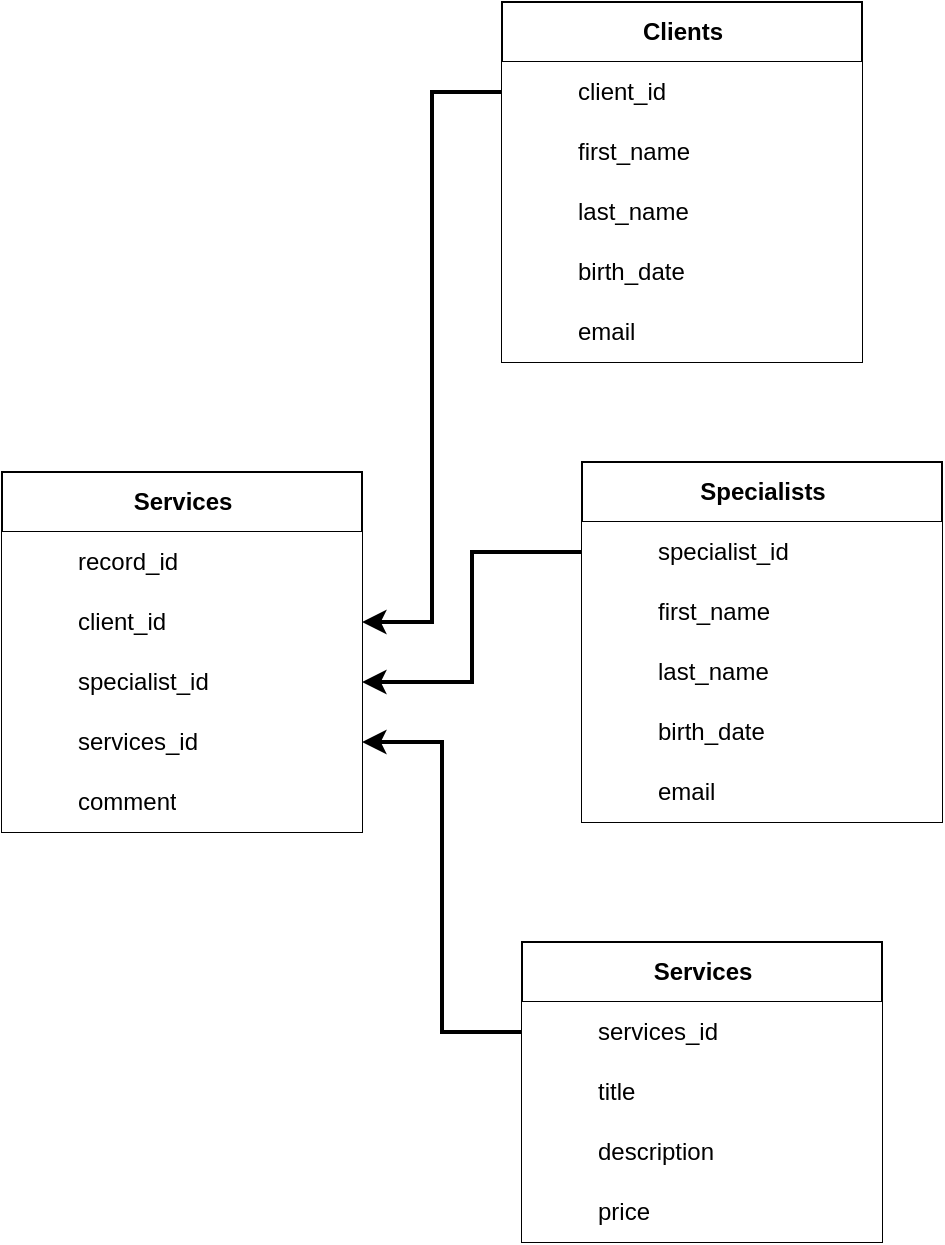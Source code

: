 <mxfile version="28.2.3">
  <diagram name="Страница — 1" id="4E6pl_-c8sywDAj6f28S">
    <mxGraphModel dx="1554" dy="943" grid="1" gridSize="10" guides="1" tooltips="1" connect="1" arrows="1" fold="1" page="1" pageScale="1" pageWidth="827" pageHeight="1169" background="light-dark(#FFFFFF,#FFE6CC)" math="0" shadow="0">
      <root>
        <mxCell id="0" />
        <mxCell id="1" parent="0" />
        <mxCell id="oYFMy3Xz7sNt4NmInrno-1" value="Clients" style="shape=table;startSize=30;container=1;collapsible=1;childLayout=tableLayout;fixedRows=1;rowLines=0;fontStyle=1;align=center;resizeLast=1;html=1;labelBackgroundColor=none;" vertex="1" parent="1">
          <mxGeometry x="430" y="110" width="180" height="180" as="geometry">
            <mxRectangle x="60" y="290" width="80" height="30" as="alternateBounds" />
          </mxGeometry>
        </mxCell>
        <mxCell id="oYFMy3Xz7sNt4NmInrno-5" value="" style="shape=tableRow;horizontal=0;startSize=0;swimlaneHead=0;swimlaneBody=0;collapsible=0;dropTarget=0;points=[[0,0.5],[1,0.5]];portConstraint=eastwest;top=0;left=0;right=0;bottom=0;labelBackgroundColor=none;" vertex="1" parent="oYFMy3Xz7sNt4NmInrno-1">
          <mxGeometry y="30" width="180" height="30" as="geometry" />
        </mxCell>
        <mxCell id="oYFMy3Xz7sNt4NmInrno-6" value="" style="shape=partialRectangle;connectable=0;top=0;left=0;bottom=0;right=0;editable=1;overflow=hidden;whiteSpace=wrap;html=1;labelBackgroundColor=none;" vertex="1" parent="oYFMy3Xz7sNt4NmInrno-5">
          <mxGeometry width="30" height="30" as="geometry">
            <mxRectangle width="30" height="30" as="alternateBounds" />
          </mxGeometry>
        </mxCell>
        <mxCell id="oYFMy3Xz7sNt4NmInrno-7" value="client_id" style="shape=partialRectangle;connectable=0;top=0;left=0;bottom=0;right=0;align=left;spacingLeft=6;overflow=hidden;whiteSpace=wrap;html=1;labelBackgroundColor=none;" vertex="1" parent="oYFMy3Xz7sNt4NmInrno-5">
          <mxGeometry x="30" width="150" height="30" as="geometry">
            <mxRectangle width="150" height="30" as="alternateBounds" />
          </mxGeometry>
        </mxCell>
        <mxCell id="oYFMy3Xz7sNt4NmInrno-8" value="" style="shape=tableRow;horizontal=0;startSize=0;swimlaneHead=0;swimlaneBody=0;collapsible=0;dropTarget=0;points=[[0,0.5],[1,0.5]];portConstraint=eastwest;top=0;left=0;right=0;bottom=0;labelBackgroundColor=none;" vertex="1" parent="oYFMy3Xz7sNt4NmInrno-1">
          <mxGeometry y="60" width="180" height="30" as="geometry" />
        </mxCell>
        <mxCell id="oYFMy3Xz7sNt4NmInrno-9" value="" style="shape=partialRectangle;connectable=0;top=0;left=0;bottom=0;right=0;editable=1;overflow=hidden;whiteSpace=wrap;html=1;labelBackgroundColor=none;" vertex="1" parent="oYFMy3Xz7sNt4NmInrno-8">
          <mxGeometry width="30" height="30" as="geometry">
            <mxRectangle width="30" height="30" as="alternateBounds" />
          </mxGeometry>
        </mxCell>
        <mxCell id="oYFMy3Xz7sNt4NmInrno-10" value="first_name" style="shape=partialRectangle;connectable=0;top=0;left=0;bottom=0;right=0;align=left;spacingLeft=6;overflow=hidden;whiteSpace=wrap;html=1;labelBackgroundColor=none;" vertex="1" parent="oYFMy3Xz7sNt4NmInrno-8">
          <mxGeometry x="30" width="150" height="30" as="geometry">
            <mxRectangle width="150" height="30" as="alternateBounds" />
          </mxGeometry>
        </mxCell>
        <mxCell id="oYFMy3Xz7sNt4NmInrno-11" value="" style="shape=tableRow;horizontal=0;startSize=0;swimlaneHead=0;swimlaneBody=0;collapsible=0;dropTarget=0;points=[[0,0.5],[1,0.5]];portConstraint=eastwest;top=0;left=0;right=0;bottom=0;labelBackgroundColor=none;" vertex="1" parent="oYFMy3Xz7sNt4NmInrno-1">
          <mxGeometry y="90" width="180" height="30" as="geometry" />
        </mxCell>
        <mxCell id="oYFMy3Xz7sNt4NmInrno-12" value="" style="shape=partialRectangle;connectable=0;top=0;left=0;bottom=0;right=0;editable=1;overflow=hidden;whiteSpace=wrap;html=1;labelBackgroundColor=none;" vertex="1" parent="oYFMy3Xz7sNt4NmInrno-11">
          <mxGeometry width="30" height="30" as="geometry">
            <mxRectangle width="30" height="30" as="alternateBounds" />
          </mxGeometry>
        </mxCell>
        <mxCell id="oYFMy3Xz7sNt4NmInrno-13" value="last_name" style="shape=partialRectangle;connectable=0;top=0;left=0;bottom=0;right=0;align=left;spacingLeft=6;overflow=hidden;whiteSpace=wrap;html=1;labelBackgroundColor=none;" vertex="1" parent="oYFMy3Xz7sNt4NmInrno-11">
          <mxGeometry x="30" width="150" height="30" as="geometry">
            <mxRectangle width="150" height="30" as="alternateBounds" />
          </mxGeometry>
        </mxCell>
        <mxCell id="oYFMy3Xz7sNt4NmInrno-54" value="" style="shape=tableRow;horizontal=0;startSize=0;swimlaneHead=0;swimlaneBody=0;collapsible=0;dropTarget=0;points=[[0,0.5],[1,0.5]];portConstraint=eastwest;top=0;left=0;right=0;bottom=0;labelBackgroundColor=none;" vertex="1" parent="oYFMy3Xz7sNt4NmInrno-1">
          <mxGeometry y="120" width="180" height="30" as="geometry" />
        </mxCell>
        <mxCell id="oYFMy3Xz7sNt4NmInrno-55" value="" style="shape=partialRectangle;connectable=0;top=0;left=0;bottom=0;right=0;editable=1;overflow=hidden;whiteSpace=wrap;html=1;labelBackgroundColor=none;" vertex="1" parent="oYFMy3Xz7sNt4NmInrno-54">
          <mxGeometry width="30" height="30" as="geometry">
            <mxRectangle width="30" height="30" as="alternateBounds" />
          </mxGeometry>
        </mxCell>
        <mxCell id="oYFMy3Xz7sNt4NmInrno-56" value="birth_date" style="shape=partialRectangle;connectable=0;top=0;left=0;bottom=0;right=0;align=left;spacingLeft=6;overflow=hidden;whiteSpace=wrap;html=1;labelBackgroundColor=none;" vertex="1" parent="oYFMy3Xz7sNt4NmInrno-54">
          <mxGeometry x="30" width="150" height="30" as="geometry">
            <mxRectangle width="150" height="30" as="alternateBounds" />
          </mxGeometry>
        </mxCell>
        <mxCell id="oYFMy3Xz7sNt4NmInrno-70" value="" style="shape=tableRow;horizontal=0;startSize=0;swimlaneHead=0;swimlaneBody=0;collapsible=0;dropTarget=0;points=[[0,0.5],[1,0.5]];portConstraint=eastwest;top=0;left=0;right=0;bottom=0;labelBackgroundColor=none;" vertex="1" parent="oYFMy3Xz7sNt4NmInrno-1">
          <mxGeometry y="150" width="180" height="30" as="geometry" />
        </mxCell>
        <mxCell id="oYFMy3Xz7sNt4NmInrno-71" value="" style="shape=partialRectangle;connectable=0;top=0;left=0;bottom=0;right=0;editable=1;overflow=hidden;whiteSpace=wrap;html=1;labelBackgroundColor=none;" vertex="1" parent="oYFMy3Xz7sNt4NmInrno-70">
          <mxGeometry width="30" height="30" as="geometry">
            <mxRectangle width="30" height="30" as="alternateBounds" />
          </mxGeometry>
        </mxCell>
        <mxCell id="oYFMy3Xz7sNt4NmInrno-72" value="email" style="shape=partialRectangle;connectable=0;top=0;left=0;bottom=0;right=0;align=left;spacingLeft=6;overflow=hidden;whiteSpace=wrap;html=1;labelBackgroundColor=none;" vertex="1" parent="oYFMy3Xz7sNt4NmInrno-70">
          <mxGeometry x="30" width="150" height="30" as="geometry">
            <mxRectangle width="150" height="30" as="alternateBounds" />
          </mxGeometry>
        </mxCell>
        <mxCell id="oYFMy3Xz7sNt4NmInrno-73" value="Specialists" style="shape=table;startSize=30;container=1;collapsible=1;childLayout=tableLayout;fixedRows=1;rowLines=0;fontStyle=1;align=center;resizeLast=1;html=1;labelBackgroundColor=none;" vertex="1" parent="1">
          <mxGeometry x="470" y="340" width="180" height="180" as="geometry">
            <mxRectangle x="60" y="290" width="80" height="30" as="alternateBounds" />
          </mxGeometry>
        </mxCell>
        <mxCell id="oYFMy3Xz7sNt4NmInrno-74" value="" style="shape=tableRow;horizontal=0;startSize=0;swimlaneHead=0;swimlaneBody=0;collapsible=0;dropTarget=0;points=[[0,0.5],[1,0.5]];portConstraint=eastwest;top=0;left=0;right=0;bottom=0;labelBackgroundColor=none;" vertex="1" parent="oYFMy3Xz7sNt4NmInrno-73">
          <mxGeometry y="30" width="180" height="30" as="geometry" />
        </mxCell>
        <mxCell id="oYFMy3Xz7sNt4NmInrno-75" value="" style="shape=partialRectangle;connectable=0;top=0;left=0;bottom=0;right=0;editable=1;overflow=hidden;whiteSpace=wrap;html=1;labelBackgroundColor=none;" vertex="1" parent="oYFMy3Xz7sNt4NmInrno-74">
          <mxGeometry width="30" height="30" as="geometry">
            <mxRectangle width="30" height="30" as="alternateBounds" />
          </mxGeometry>
        </mxCell>
        <mxCell id="oYFMy3Xz7sNt4NmInrno-76" value="specialist_id" style="shape=partialRectangle;connectable=0;top=0;left=0;bottom=0;right=0;align=left;spacingLeft=6;overflow=hidden;whiteSpace=wrap;html=1;labelBackgroundColor=none;" vertex="1" parent="oYFMy3Xz7sNt4NmInrno-74">
          <mxGeometry x="30" width="150" height="30" as="geometry">
            <mxRectangle width="150" height="30" as="alternateBounds" />
          </mxGeometry>
        </mxCell>
        <mxCell id="oYFMy3Xz7sNt4NmInrno-77" value="" style="shape=tableRow;horizontal=0;startSize=0;swimlaneHead=0;swimlaneBody=0;collapsible=0;dropTarget=0;points=[[0,0.5],[1,0.5]];portConstraint=eastwest;top=0;left=0;right=0;bottom=0;labelBackgroundColor=none;" vertex="1" parent="oYFMy3Xz7sNt4NmInrno-73">
          <mxGeometry y="60" width="180" height="30" as="geometry" />
        </mxCell>
        <mxCell id="oYFMy3Xz7sNt4NmInrno-78" value="" style="shape=partialRectangle;connectable=0;top=0;left=0;bottom=0;right=0;editable=1;overflow=hidden;whiteSpace=wrap;html=1;labelBackgroundColor=none;" vertex="1" parent="oYFMy3Xz7sNt4NmInrno-77">
          <mxGeometry width="30" height="30" as="geometry">
            <mxRectangle width="30" height="30" as="alternateBounds" />
          </mxGeometry>
        </mxCell>
        <mxCell id="oYFMy3Xz7sNt4NmInrno-79" value="first_name" style="shape=partialRectangle;connectable=0;top=0;left=0;bottom=0;right=0;align=left;spacingLeft=6;overflow=hidden;whiteSpace=wrap;html=1;labelBackgroundColor=none;" vertex="1" parent="oYFMy3Xz7sNt4NmInrno-77">
          <mxGeometry x="30" width="150" height="30" as="geometry">
            <mxRectangle width="150" height="30" as="alternateBounds" />
          </mxGeometry>
        </mxCell>
        <mxCell id="oYFMy3Xz7sNt4NmInrno-80" value="" style="shape=tableRow;horizontal=0;startSize=0;swimlaneHead=0;swimlaneBody=0;collapsible=0;dropTarget=0;points=[[0,0.5],[1,0.5]];portConstraint=eastwest;top=0;left=0;right=0;bottom=0;labelBackgroundColor=none;" vertex="1" parent="oYFMy3Xz7sNt4NmInrno-73">
          <mxGeometry y="90" width="180" height="30" as="geometry" />
        </mxCell>
        <mxCell id="oYFMy3Xz7sNt4NmInrno-81" value="" style="shape=partialRectangle;connectable=0;top=0;left=0;bottom=0;right=0;editable=1;overflow=hidden;whiteSpace=wrap;html=1;labelBackgroundColor=none;" vertex="1" parent="oYFMy3Xz7sNt4NmInrno-80">
          <mxGeometry width="30" height="30" as="geometry">
            <mxRectangle width="30" height="30" as="alternateBounds" />
          </mxGeometry>
        </mxCell>
        <mxCell id="oYFMy3Xz7sNt4NmInrno-82" value="last_name" style="shape=partialRectangle;connectable=0;top=0;left=0;bottom=0;right=0;align=left;spacingLeft=6;overflow=hidden;whiteSpace=wrap;html=1;labelBackgroundColor=none;" vertex="1" parent="oYFMy3Xz7sNt4NmInrno-80">
          <mxGeometry x="30" width="150" height="30" as="geometry">
            <mxRectangle width="150" height="30" as="alternateBounds" />
          </mxGeometry>
        </mxCell>
        <mxCell id="oYFMy3Xz7sNt4NmInrno-83" value="" style="shape=tableRow;horizontal=0;startSize=0;swimlaneHead=0;swimlaneBody=0;collapsible=0;dropTarget=0;points=[[0,0.5],[1,0.5]];portConstraint=eastwest;top=0;left=0;right=0;bottom=0;labelBackgroundColor=none;" vertex="1" parent="oYFMy3Xz7sNt4NmInrno-73">
          <mxGeometry y="120" width="180" height="30" as="geometry" />
        </mxCell>
        <mxCell id="oYFMy3Xz7sNt4NmInrno-84" value="" style="shape=partialRectangle;connectable=0;top=0;left=0;bottom=0;right=0;editable=1;overflow=hidden;whiteSpace=wrap;html=1;labelBackgroundColor=none;" vertex="1" parent="oYFMy3Xz7sNt4NmInrno-83">
          <mxGeometry width="30" height="30" as="geometry">
            <mxRectangle width="30" height="30" as="alternateBounds" />
          </mxGeometry>
        </mxCell>
        <mxCell id="oYFMy3Xz7sNt4NmInrno-85" value="birth_date" style="shape=partialRectangle;connectable=0;top=0;left=0;bottom=0;right=0;align=left;spacingLeft=6;overflow=hidden;whiteSpace=wrap;html=1;labelBackgroundColor=none;" vertex="1" parent="oYFMy3Xz7sNt4NmInrno-83">
          <mxGeometry x="30" width="150" height="30" as="geometry">
            <mxRectangle width="150" height="30" as="alternateBounds" />
          </mxGeometry>
        </mxCell>
        <mxCell id="oYFMy3Xz7sNt4NmInrno-86" value="" style="shape=tableRow;horizontal=0;startSize=0;swimlaneHead=0;swimlaneBody=0;collapsible=0;dropTarget=0;points=[[0,0.5],[1,0.5]];portConstraint=eastwest;top=0;left=0;right=0;bottom=0;labelBackgroundColor=none;" vertex="1" parent="oYFMy3Xz7sNt4NmInrno-73">
          <mxGeometry y="150" width="180" height="30" as="geometry" />
        </mxCell>
        <mxCell id="oYFMy3Xz7sNt4NmInrno-87" value="" style="shape=partialRectangle;connectable=0;top=0;left=0;bottom=0;right=0;editable=1;overflow=hidden;whiteSpace=wrap;html=1;labelBackgroundColor=none;" vertex="1" parent="oYFMy3Xz7sNt4NmInrno-86">
          <mxGeometry width="30" height="30" as="geometry">
            <mxRectangle width="30" height="30" as="alternateBounds" />
          </mxGeometry>
        </mxCell>
        <mxCell id="oYFMy3Xz7sNt4NmInrno-88" value="email" style="shape=partialRectangle;connectable=0;top=0;left=0;bottom=0;right=0;align=left;spacingLeft=6;overflow=hidden;whiteSpace=wrap;html=1;labelBackgroundColor=none;" vertex="1" parent="oYFMy3Xz7sNt4NmInrno-86">
          <mxGeometry x="30" width="150" height="30" as="geometry">
            <mxRectangle width="150" height="30" as="alternateBounds" />
          </mxGeometry>
        </mxCell>
        <mxCell id="oYFMy3Xz7sNt4NmInrno-94" value="Services" style="shape=table;startSize=30;container=1;collapsible=1;childLayout=tableLayout;fixedRows=1;rowLines=0;fontStyle=1;align=center;resizeLast=1;html=1;labelBackgroundColor=none;" vertex="1" parent="1">
          <mxGeometry x="440" y="580" width="180" height="150" as="geometry">
            <mxRectangle x="60" y="290" width="80" height="30" as="alternateBounds" />
          </mxGeometry>
        </mxCell>
        <mxCell id="oYFMy3Xz7sNt4NmInrno-95" value="" style="shape=tableRow;horizontal=0;startSize=0;swimlaneHead=0;swimlaneBody=0;collapsible=0;dropTarget=0;points=[[0,0.5],[1,0.5]];portConstraint=eastwest;top=0;left=0;right=0;bottom=0;labelBackgroundColor=none;" vertex="1" parent="oYFMy3Xz7sNt4NmInrno-94">
          <mxGeometry y="30" width="180" height="30" as="geometry" />
        </mxCell>
        <mxCell id="oYFMy3Xz7sNt4NmInrno-96" value="" style="shape=partialRectangle;connectable=0;top=0;left=0;bottom=0;right=0;editable=1;overflow=hidden;whiteSpace=wrap;html=1;labelBackgroundColor=none;" vertex="1" parent="oYFMy3Xz7sNt4NmInrno-95">
          <mxGeometry width="30" height="30" as="geometry">
            <mxRectangle width="30" height="30" as="alternateBounds" />
          </mxGeometry>
        </mxCell>
        <mxCell id="oYFMy3Xz7sNt4NmInrno-97" value="services_id" style="shape=partialRectangle;connectable=0;top=0;left=0;bottom=0;right=0;align=left;spacingLeft=6;overflow=hidden;whiteSpace=wrap;html=1;labelBackgroundColor=none;" vertex="1" parent="oYFMy3Xz7sNt4NmInrno-95">
          <mxGeometry x="30" width="150" height="30" as="geometry">
            <mxRectangle width="150" height="30" as="alternateBounds" />
          </mxGeometry>
        </mxCell>
        <mxCell id="oYFMy3Xz7sNt4NmInrno-98" value="" style="shape=tableRow;horizontal=0;startSize=0;swimlaneHead=0;swimlaneBody=0;collapsible=0;dropTarget=0;points=[[0,0.5],[1,0.5]];portConstraint=eastwest;top=0;left=0;right=0;bottom=0;labelBackgroundColor=none;" vertex="1" parent="oYFMy3Xz7sNt4NmInrno-94">
          <mxGeometry y="60" width="180" height="30" as="geometry" />
        </mxCell>
        <mxCell id="oYFMy3Xz7sNt4NmInrno-99" value="" style="shape=partialRectangle;connectable=0;top=0;left=0;bottom=0;right=0;editable=1;overflow=hidden;whiteSpace=wrap;html=1;labelBackgroundColor=none;" vertex="1" parent="oYFMy3Xz7sNt4NmInrno-98">
          <mxGeometry width="30" height="30" as="geometry">
            <mxRectangle width="30" height="30" as="alternateBounds" />
          </mxGeometry>
        </mxCell>
        <mxCell id="oYFMy3Xz7sNt4NmInrno-100" value="title" style="shape=partialRectangle;connectable=0;top=0;left=0;bottom=0;right=0;align=left;spacingLeft=6;overflow=hidden;whiteSpace=wrap;html=1;labelBackgroundColor=none;" vertex="1" parent="oYFMy3Xz7sNt4NmInrno-98">
          <mxGeometry x="30" width="150" height="30" as="geometry">
            <mxRectangle width="150" height="30" as="alternateBounds" />
          </mxGeometry>
        </mxCell>
        <mxCell id="oYFMy3Xz7sNt4NmInrno-101" value="" style="shape=tableRow;horizontal=0;startSize=0;swimlaneHead=0;swimlaneBody=0;collapsible=0;dropTarget=0;points=[[0,0.5],[1,0.5]];portConstraint=eastwest;top=0;left=0;right=0;bottom=0;labelBackgroundColor=none;" vertex="1" parent="oYFMy3Xz7sNt4NmInrno-94">
          <mxGeometry y="90" width="180" height="30" as="geometry" />
        </mxCell>
        <mxCell id="oYFMy3Xz7sNt4NmInrno-102" value="" style="shape=partialRectangle;connectable=0;top=0;left=0;bottom=0;right=0;editable=1;overflow=hidden;whiteSpace=wrap;html=1;labelBackgroundColor=none;" vertex="1" parent="oYFMy3Xz7sNt4NmInrno-101">
          <mxGeometry width="30" height="30" as="geometry">
            <mxRectangle width="30" height="30" as="alternateBounds" />
          </mxGeometry>
        </mxCell>
        <mxCell id="oYFMy3Xz7sNt4NmInrno-103" value="description" style="shape=partialRectangle;connectable=0;top=0;left=0;bottom=0;right=0;align=left;spacingLeft=6;overflow=hidden;whiteSpace=wrap;html=1;labelBackgroundColor=none;" vertex="1" parent="oYFMy3Xz7sNt4NmInrno-101">
          <mxGeometry x="30" width="150" height="30" as="geometry">
            <mxRectangle width="150" height="30" as="alternateBounds" />
          </mxGeometry>
        </mxCell>
        <mxCell id="oYFMy3Xz7sNt4NmInrno-104" value="" style="shape=tableRow;horizontal=0;startSize=0;swimlaneHead=0;swimlaneBody=0;collapsible=0;dropTarget=0;points=[[0,0.5],[1,0.5]];portConstraint=eastwest;top=0;left=0;right=0;bottom=0;labelBackgroundColor=none;" vertex="1" parent="oYFMy3Xz7sNt4NmInrno-94">
          <mxGeometry y="120" width="180" height="30" as="geometry" />
        </mxCell>
        <mxCell id="oYFMy3Xz7sNt4NmInrno-105" value="" style="shape=partialRectangle;connectable=0;top=0;left=0;bottom=0;right=0;editable=1;overflow=hidden;whiteSpace=wrap;html=1;labelBackgroundColor=none;" vertex="1" parent="oYFMy3Xz7sNt4NmInrno-104">
          <mxGeometry width="30" height="30" as="geometry">
            <mxRectangle width="30" height="30" as="alternateBounds" />
          </mxGeometry>
        </mxCell>
        <mxCell id="oYFMy3Xz7sNt4NmInrno-106" value="price" style="shape=partialRectangle;connectable=0;top=0;left=0;bottom=0;right=0;align=left;spacingLeft=6;overflow=hidden;whiteSpace=wrap;html=1;labelBackgroundColor=none;" vertex="1" parent="oYFMy3Xz7sNt4NmInrno-104">
          <mxGeometry x="30" width="150" height="30" as="geometry">
            <mxRectangle width="150" height="30" as="alternateBounds" />
          </mxGeometry>
        </mxCell>
        <mxCell id="oYFMy3Xz7sNt4NmInrno-110" value="Services" style="shape=table;startSize=30;container=1;collapsible=1;childLayout=tableLayout;fixedRows=1;rowLines=0;fontStyle=1;align=center;resizeLast=1;html=1;labelBackgroundColor=none;" vertex="1" parent="1">
          <mxGeometry x="180" y="345" width="180" height="180" as="geometry">
            <mxRectangle x="60" y="290" width="80" height="30" as="alternateBounds" />
          </mxGeometry>
        </mxCell>
        <mxCell id="oYFMy3Xz7sNt4NmInrno-111" value="" style="shape=tableRow;horizontal=0;startSize=0;swimlaneHead=0;swimlaneBody=0;collapsible=0;dropTarget=0;points=[[0,0.5],[1,0.5]];portConstraint=eastwest;top=0;left=0;right=0;bottom=0;labelBackgroundColor=none;" vertex="1" parent="oYFMy3Xz7sNt4NmInrno-110">
          <mxGeometry y="30" width="180" height="30" as="geometry" />
        </mxCell>
        <mxCell id="oYFMy3Xz7sNt4NmInrno-112" value="" style="shape=partialRectangle;connectable=0;top=0;left=0;bottom=0;right=0;editable=1;overflow=hidden;whiteSpace=wrap;html=1;labelBackgroundColor=none;" vertex="1" parent="oYFMy3Xz7sNt4NmInrno-111">
          <mxGeometry width="30" height="30" as="geometry">
            <mxRectangle width="30" height="30" as="alternateBounds" />
          </mxGeometry>
        </mxCell>
        <mxCell id="oYFMy3Xz7sNt4NmInrno-113" value="record_id" style="shape=partialRectangle;connectable=0;top=0;left=0;bottom=0;right=0;align=left;spacingLeft=6;overflow=hidden;whiteSpace=wrap;html=1;labelBackgroundColor=none;" vertex="1" parent="oYFMy3Xz7sNt4NmInrno-111">
          <mxGeometry x="30" width="150" height="30" as="geometry">
            <mxRectangle width="150" height="30" as="alternateBounds" />
          </mxGeometry>
        </mxCell>
        <mxCell id="oYFMy3Xz7sNt4NmInrno-114" value="" style="shape=tableRow;horizontal=0;startSize=0;swimlaneHead=0;swimlaneBody=0;collapsible=0;dropTarget=0;points=[[0,0.5],[1,0.5]];portConstraint=eastwest;top=0;left=0;right=0;bottom=0;labelBackgroundColor=none;" vertex="1" parent="oYFMy3Xz7sNt4NmInrno-110">
          <mxGeometry y="60" width="180" height="30" as="geometry" />
        </mxCell>
        <mxCell id="oYFMy3Xz7sNt4NmInrno-115" value="" style="shape=partialRectangle;connectable=0;top=0;left=0;bottom=0;right=0;editable=1;overflow=hidden;whiteSpace=wrap;html=1;labelBackgroundColor=none;" vertex="1" parent="oYFMy3Xz7sNt4NmInrno-114">
          <mxGeometry width="30" height="30" as="geometry">
            <mxRectangle width="30" height="30" as="alternateBounds" />
          </mxGeometry>
        </mxCell>
        <mxCell id="oYFMy3Xz7sNt4NmInrno-116" value="client_id" style="shape=partialRectangle;connectable=0;top=0;left=0;bottom=0;right=0;align=left;spacingLeft=6;overflow=hidden;whiteSpace=wrap;html=1;labelBackgroundColor=none;" vertex="1" parent="oYFMy3Xz7sNt4NmInrno-114">
          <mxGeometry x="30" width="150" height="30" as="geometry">
            <mxRectangle width="150" height="30" as="alternateBounds" />
          </mxGeometry>
        </mxCell>
        <mxCell id="oYFMy3Xz7sNt4NmInrno-117" value="" style="shape=tableRow;horizontal=0;startSize=0;swimlaneHead=0;swimlaneBody=0;collapsible=0;dropTarget=0;points=[[0,0.5],[1,0.5]];portConstraint=eastwest;top=0;left=0;right=0;bottom=0;labelBackgroundColor=none;" vertex="1" parent="oYFMy3Xz7sNt4NmInrno-110">
          <mxGeometry y="90" width="180" height="30" as="geometry" />
        </mxCell>
        <mxCell id="oYFMy3Xz7sNt4NmInrno-118" value="" style="shape=partialRectangle;connectable=0;top=0;left=0;bottom=0;right=0;editable=1;overflow=hidden;whiteSpace=wrap;html=1;labelBackgroundColor=none;" vertex="1" parent="oYFMy3Xz7sNt4NmInrno-117">
          <mxGeometry width="30" height="30" as="geometry">
            <mxRectangle width="30" height="30" as="alternateBounds" />
          </mxGeometry>
        </mxCell>
        <mxCell id="oYFMy3Xz7sNt4NmInrno-119" value="specialist_id" style="shape=partialRectangle;connectable=0;top=0;left=0;bottom=0;right=0;align=left;spacingLeft=6;overflow=hidden;whiteSpace=wrap;html=1;labelBackgroundColor=none;" vertex="1" parent="oYFMy3Xz7sNt4NmInrno-117">
          <mxGeometry x="30" width="150" height="30" as="geometry">
            <mxRectangle width="150" height="30" as="alternateBounds" />
          </mxGeometry>
        </mxCell>
        <mxCell id="oYFMy3Xz7sNt4NmInrno-120" value="" style="shape=tableRow;horizontal=0;startSize=0;swimlaneHead=0;swimlaneBody=0;collapsible=0;dropTarget=0;points=[[0,0.5],[1,0.5]];portConstraint=eastwest;top=0;left=0;right=0;bottom=0;labelBackgroundColor=none;" vertex="1" parent="oYFMy3Xz7sNt4NmInrno-110">
          <mxGeometry y="120" width="180" height="30" as="geometry" />
        </mxCell>
        <mxCell id="oYFMy3Xz7sNt4NmInrno-121" value="" style="shape=partialRectangle;connectable=0;top=0;left=0;bottom=0;right=0;editable=1;overflow=hidden;whiteSpace=wrap;html=1;labelBackgroundColor=none;" vertex="1" parent="oYFMy3Xz7sNt4NmInrno-120">
          <mxGeometry width="30" height="30" as="geometry">
            <mxRectangle width="30" height="30" as="alternateBounds" />
          </mxGeometry>
        </mxCell>
        <mxCell id="oYFMy3Xz7sNt4NmInrno-122" value="services_id" style="shape=partialRectangle;connectable=0;top=0;left=0;bottom=0;right=0;align=left;spacingLeft=6;overflow=hidden;whiteSpace=wrap;html=1;labelBackgroundColor=none;" vertex="1" parent="oYFMy3Xz7sNt4NmInrno-120">
          <mxGeometry x="30" width="150" height="30" as="geometry">
            <mxRectangle width="150" height="30" as="alternateBounds" />
          </mxGeometry>
        </mxCell>
        <mxCell id="oYFMy3Xz7sNt4NmInrno-123" value="" style="shape=tableRow;horizontal=0;startSize=0;swimlaneHead=0;swimlaneBody=0;collapsible=0;dropTarget=0;points=[[0,0.5],[1,0.5]];portConstraint=eastwest;top=0;left=0;right=0;bottom=0;labelBackgroundColor=none;" vertex="1" parent="oYFMy3Xz7sNt4NmInrno-110">
          <mxGeometry y="150" width="180" height="30" as="geometry" />
        </mxCell>
        <mxCell id="oYFMy3Xz7sNt4NmInrno-124" value="" style="shape=partialRectangle;connectable=0;top=0;left=0;bottom=0;right=0;editable=1;overflow=hidden;whiteSpace=wrap;html=1;labelBackgroundColor=none;" vertex="1" parent="oYFMy3Xz7sNt4NmInrno-123">
          <mxGeometry width="30" height="30" as="geometry">
            <mxRectangle width="30" height="30" as="alternateBounds" />
          </mxGeometry>
        </mxCell>
        <mxCell id="oYFMy3Xz7sNt4NmInrno-125" value="comment" style="shape=partialRectangle;connectable=0;top=0;left=0;bottom=0;right=0;align=left;spacingLeft=6;overflow=hidden;whiteSpace=wrap;html=1;labelBackgroundColor=none;" vertex="1" parent="oYFMy3Xz7sNt4NmInrno-123">
          <mxGeometry x="30" width="150" height="30" as="geometry">
            <mxRectangle width="150" height="30" as="alternateBounds" />
          </mxGeometry>
        </mxCell>
        <mxCell id="oYFMy3Xz7sNt4NmInrno-128" style="edgeStyle=orthogonalEdgeStyle;rounded=0;orthogonalLoop=1;jettySize=auto;html=1;entryX=1;entryY=0.5;entryDx=0;entryDy=0;labelBackgroundColor=none;fontColor=default;strokeColor=light-dark(#000000,#000000);strokeWidth=2;" edge="1" parent="1" source="oYFMy3Xz7sNt4NmInrno-95" target="oYFMy3Xz7sNt4NmInrno-120">
          <mxGeometry relative="1" as="geometry" />
        </mxCell>
        <mxCell id="oYFMy3Xz7sNt4NmInrno-129" style="edgeStyle=orthogonalEdgeStyle;rounded=0;orthogonalLoop=1;jettySize=auto;html=1;entryX=1;entryY=0.5;entryDx=0;entryDy=0;labelBackgroundColor=none;fontColor=default;strokeWidth=2;strokeColor=light-dark(#000000,#000000);" edge="1" parent="1" source="oYFMy3Xz7sNt4NmInrno-74" target="oYFMy3Xz7sNt4NmInrno-117">
          <mxGeometry relative="1" as="geometry" />
        </mxCell>
        <mxCell id="oYFMy3Xz7sNt4NmInrno-130" style="edgeStyle=orthogonalEdgeStyle;rounded=0;orthogonalLoop=1;jettySize=auto;html=1;entryX=1;entryY=0.5;entryDx=0;entryDy=0;labelBackgroundColor=none;fontColor=default;strokeWidth=2;strokeColor=light-dark(#000000,#000000);" edge="1" parent="1" source="oYFMy3Xz7sNt4NmInrno-5" target="oYFMy3Xz7sNt4NmInrno-114">
          <mxGeometry relative="1" as="geometry" />
        </mxCell>
      </root>
    </mxGraphModel>
  </diagram>
</mxfile>
